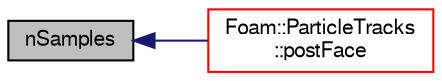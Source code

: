 digraph "nSamples"
{
  bgcolor="transparent";
  edge [fontname="FreeSans",fontsize="10",labelfontname="FreeSans",labelfontsize="10"];
  node [fontname="FreeSans",fontsize="10",shape=record];
  rankdir="LR";
  Node7 [label="nSamples",height=0.2,width=0.4,color="black", fillcolor="grey75", style="filled", fontcolor="black"];
  Node7 -> Node8 [dir="back",color="midnightblue",fontsize="10",style="solid",fontname="FreeSans"];
  Node8 [label="Foam::ParticleTracks\l::postFace",height=0.2,width=0.4,color="red",URL="$a23990.html#af22cae8f334fc53e8dec7594c2a62aca",tooltip="Post-face hook. "];
}
